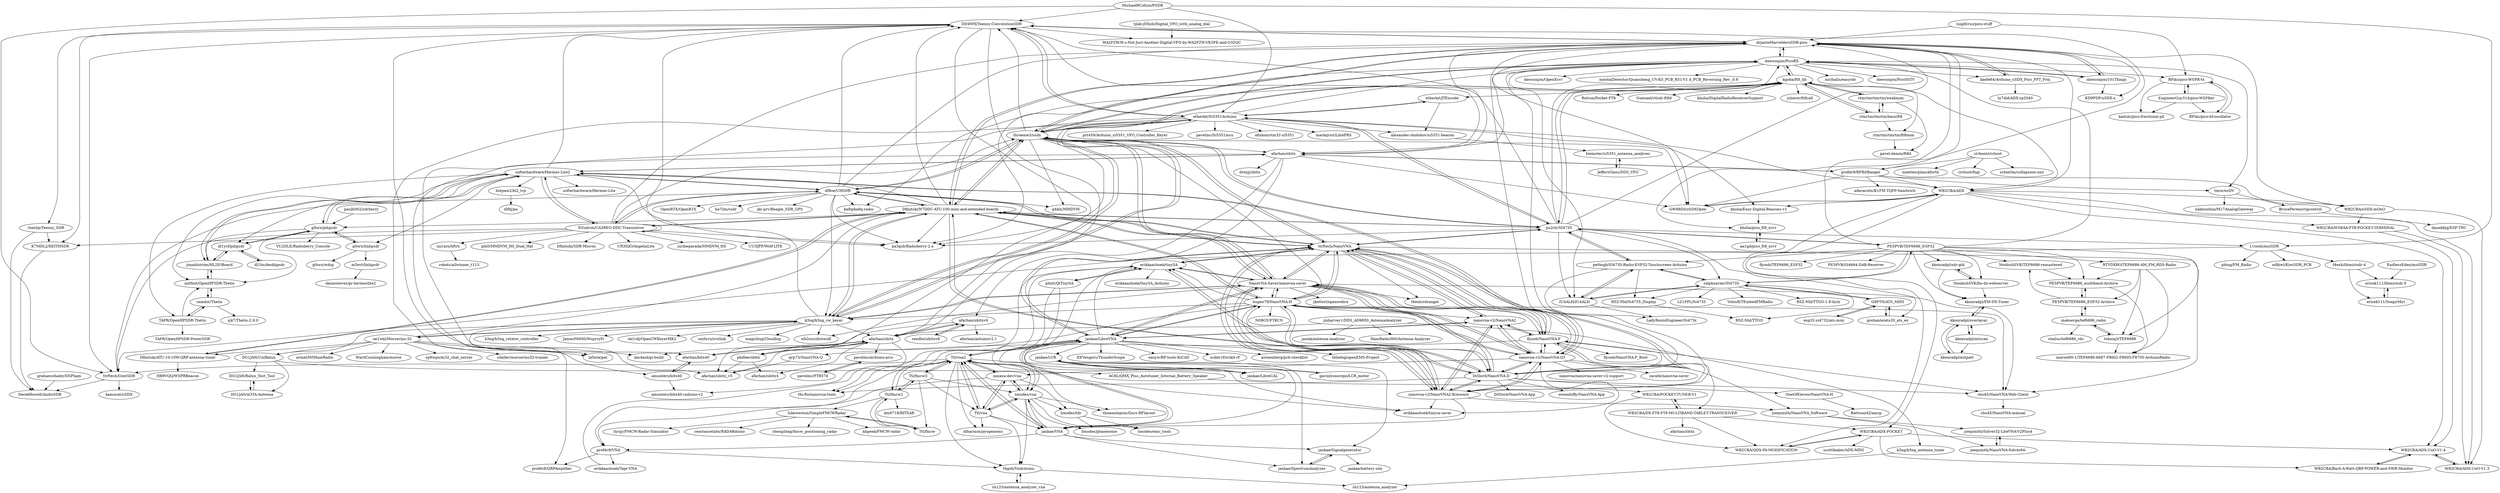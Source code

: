 digraph G {
"ttrftech/CentSDR" -> "kamocat/uSDX"
"ttrftech/CentSDR" -> "DerekRowell/AudioSDR"
"xaxaxa-dev/vna" -> "Ttl/vna2"
"xaxaxa-dev/vna" -> "loxodes/vna"
"xaxaxa-dev/vna" -> "Ttl/vna"
"xaxaxa-dev/vna" -> "profdc9/VNA"
"xaxaxa-dev/vna" -> "loxodes/tdr"
"loxodes/tdr" -> "loxodes/emc_tools"
"loxodes/tdr" -> "loxodes/phasenoise"
"kgoba/ft8_lib" -> "rtmrtmrtmrtm/weakmon"
"kgoba/ft8_lib" -> "rtmrtmrtmrtm/basicft8"
"kgoba/ft8_lib" -> "Rotron/Pocket-FT8"
"kgoba/ft8_lib" -> "Guenael/rtlsdr-ft8d"
"kgoba/ft8_lib" -> "WB2CBA/ADX"
"kgoba/ft8_lib" -> "dawsonjon/PicoRX"
"kgoba/ft8_lib" -> "rtmrtmrtmrtm/ft8mon"
"kgoba/ft8_lib" -> "etherkit/JTEncode"
"kgoba/ft8_lib" -> "ka9q/ka9q-radio" ["e"=1]
"kgoba/ft8_lib" -> "threeme3/usdx"
"kgoba/ft8_lib" -> "kholia/DigitalRadioReceiverSupport"
"kgoba/ft8_lib" -> "pu2clr/SI4735"
"kgoba/ft8_lib" -> "jsherer/ft8call"
"Ttl/fmcw3" -> "Ttl/vna2"
"Ttl/fmcw3" -> "Ttl/fmcw"
"Ttl/fmcw3" -> "Ttl/fmcw2"
"Ttl/fmcw3" -> "loxodes/vna"
"Ttl/fmcw3" -> "Ttl/vna"
"jankae/SpectrumAnalyzer" -> "jankae/Signalgenerator"
"jankae/Signalgenerator" -> "jankae/SpectrumAnalyzer"
"jankae/Signalgenerator" -> "jankae/battery-sim"
"threeme3/usdx" -> "ArjanteMarvelde/uSDR-pico"
"threeme3/usdx" -> "Dfinitski/N7DDC-ATU-100-mini-and-extended-boards"
"threeme3/usdx" -> "pu2clr/SI4735"
"threeme3/usdx" -> "df8oe/UHSDR"
"threeme3/usdx" -> "pa3gsb/Radioberry-2.x" ["e"=1]
"threeme3/usdx" -> "GW8RDI/uSDXOpen"
"threeme3/usdx" -> "k3ng/k3ng_cw_keyer"
"threeme3/usdx" -> "ttrftech/NanoVNA"
"threeme3/usdx" -> "DD4WH/Teensy-ConvolutionSDR"
"threeme3/usdx" -> "dawsonjon/PicoRX"
"threeme3/usdx" -> "etherkit/Si5351Arduino"
"threeme3/usdx" -> "g4klx/MMDVM" ["e"=1]
"threeme3/usdx" -> "NanoVNA-Saver/nanovna-saver"
"threeme3/usdx" -> "kgoba/ft8_lib"
"threeme3/usdx" -> "afarhan/sbitx"
"Dfinitski/N7DDC-ATU-100-mini-and-extended-boards" -> "Dfinitski/ATU-10-10W-QRP-antenna-tuner"
"Dfinitski/N7DDC-ATU-100-mini-and-extended-boards" -> "threeme3/usdx"
"Dfinitski/N7DDC-ATU-100-mini-and-extended-boards" -> "df8oe/UHSDR"
"Dfinitski/N7DDC-ATU-100-mini-and-extended-boards" -> "k3ng/k3ng_cw_keyer"
"Dfinitski/N7DDC-ATU-100-mini-and-extended-boards" -> "ArjanteMarvelde/uSDR-pico"
"Dfinitski/N7DDC-ATU-100-mini-and-extended-boards" -> "pa3gsb/Radioberry-2.x" ["e"=1]
"Dfinitski/N7DDC-ATU-100-mini-and-extended-boards" -> "ttrftech/NanoVNA"
"Dfinitski/N7DDC-ATU-100-mini-and-extended-boards" -> "hugen79/NanoVNA-H"
"Dfinitski/N7DDC-ATU-100-mini-and-extended-boards" -> "g0orx/pihpsdr"
"Dfinitski/N7DDC-ATU-100-mini-and-extended-boards" -> "NanoVNA-Saver/nanovna-saver"
"Dfinitski/N7DDC-ATU-100-mini-and-extended-boards" -> "DD4WH/Teensy-ConvolutionSDR"
"Dfinitski/N7DDC-ATU-100-mini-and-extended-boards" -> "DiSlord/NanoVNA-D"
"Dfinitski/N7DDC-ATU-100-mini-and-extended-boards" -> "pu2clr/SI4735"
"Dfinitski/N7DDC-ATU-100-mini-and-extended-boards" -> "XGudron/UA3REO-DDC-Transceiver"
"Dfinitski/N7DDC-ATU-100-mini-and-extended-boards" -> "softerhardware/Hermes-Lite2"
"hugen79/NanoVNA-H" -> "ttrftech/NanoVNA"
"hugen79/NanoVNA-H" -> "DiSlord/NanoVNA-D"
"hugen79/NanoVNA-H" -> "NanoVNA-Saver/nanovna-saver"
"hugen79/NanoVNA-H" -> "flyoob/NanoVNA-F"
"hugen79/NanoVNA-H" -> "nanovna-v2/NanoVNA-QT"
"hugen79/NanoVNA-H" -> "nanovna-v2/NanoVNA2-firmware"
"hugen79/NanoVNA-H" -> "cho45/NanoVNA-Web-Client"
"hugen79/NanoVNA-H" -> "Dfinitski/N7DDC-ATU-100-mini-and-extended-boards"
"hugen79/NanoVNA-H" -> "threeme3/usdx"
"hugen79/NanoVNA-H" -> "jankae/LibreVNA"
"hugen79/NanoVNA-H" -> "k3ng/k3ng_cw_keyer"
"hugen79/NanoVNA-H" -> "N0BOY/FT8CN" ["e"=1]
"hugen79/NanoVNA-H" -> "nanovna-v2/NanoVNA2"
"hugen79/NanoVNA-H" -> "km4ack/pi-build" ["e"=1]
"hugen79/NanoVNA-H" -> "erikkaashoek/tinySA"
"jankae/LCR" -> "jankae/Signalgenerator"
"jankae/LCR" -> "jankae/SpectrumAnalyzer"
"jankae/LCR" -> "gavinlyonsrepo/LCR_meter"
"jankae/LCR" -> "jankae/LibreCAL"
"jankae/LCR" -> "jankae/VNA"
"11tools/msiSDR" -> "mfkiwl/KiwiSDR_PCB"
"11tools/msiSDR" -> "f4exb/libmirisdr-4"
"11tools/msiSDR" -> "pbing/FM_Radio"
"11tools/msiSDR" -> "ttrftech/CentSDR"
"oe1wkl/Morserino-32" -> "k3ng/k3ng_cw_keyer"
"oe1wkl/Morserino-32" -> "cdaller/morserino32-trainer"
"oe1wkl/Morserino-32" -> "armel/M5HamRadio" ["e"=1]
"oe1wkl/Morserino-32" -> "Dfinitski/N7DDC-ATU-100-mini-and-extended-boards"
"oe1wkl/Morserino-32" -> "la5nta/pat" ["e"=1]
"oe1wkl/Morserino-32" -> "WardCunningham/morse"
"oe1wkl/Morserino-32" -> "DG1JAN/UniBalun"
"oe1wkl/Morserino-32" -> "Dfinitski/ATU-10-10W-QRP-antenna-tuner"
"oe1wkl/Morserino-32" -> "km4ack/pi-build" ["e"=1]
"oe1wkl/Morserino-32" -> "sp9wpn/m32_chat_server"
"g0orx/linhpsdr" -> "m5evt/linhpsdr"
"g0orx/linhpsdr" -> "g0orx/pihpsdr"
"g0orx/linhpsdr" -> "g0orx/wdsp"
"XGudron/UA3REO-DDC-Transceiver" -> "UU5JPP/Wolf-LITE"
"XGudron/UA3REO-DDC-Transceiver" -> "ArjanteMarvelde/uSDR-pico"
"XGudron/UA3REO-DDC-Transceiver" -> "XGudron/UA3REO-DDC-Transceiver"
"XGudron/UA3REO-DDC-Transceiver" -> "ua1arn/hftrx"
"XGudron/UA3REO-DDC-Transceiver" -> "threeme3/usdx"
"XGudron/UA3REO-DDC-Transceiver" -> "ttrftech/CentSDR"
"XGudron/UA3REO-DDC-Transceiver" -> "df8oe/UHSDR"
"XGudron/UA3REO-DDC-Transceiver" -> "softerhardware/Hermes-Lite2"
"XGudron/UA3REO-DDC-Transceiver" -> "Dfinitski/N7DDC-ATU-100-mini-and-extended-boards"
"XGudron/UA3REO-DDC-Transceiver" -> "K7MDL2/KEITHSDR"
"XGudron/UA3REO-DDC-Transceiver" -> "pa3gsb/Radioberry-2.x" ["e"=1]
"XGudron/UA3REO-DDC-Transceiver" -> "phl0/MMDVM_HS_Dual_Hat" ["e"=1]
"XGudron/UA3REO-DDC-Transceiver" -> "Dfinitski/SDR-Micron"
"XGudron/UA3REO-DDC-Transceiver" -> "UR3IQO/AngeliaLite"
"XGudron/UA3REO-DDC-Transceiver" -> "juribeparada/MMDVM_HS" ["e"=1]
"flyoob/NanoVNA-F" -> "hugen79/NanoVNA-H"
"flyoob/NanoVNA-F" -> "ttrftech/NanoVNA"
"flyoob/NanoVNA-F" -> "nanovna-v2/NanoVNA2-firmware"
"flyoob/NanoVNA-F" -> "nanovna-v2/NanoVNA-QT"
"flyoob/NanoVNA-F" -> "NanoVNA-Saver/nanovna-saver"
"flyoob/NanoVNA-F" -> "flyoob/NanoVNA-F_Boot"
"flyoob/NanoVNA-F" -> "cho45/NanoVNA-Web-Client"
"flyoob/NanoVNA-F" -> "nanovna-v2/NanoVNA2"
"flyoob/NanoVNA-F" -> "qrp73/NanoVNA-Q"
"phdlee/ubitx" -> "afarhan/ubitx"
"phdlee/ubitx" -> "afarhan/ubitx_v5"
"phdlee/ubitx" -> "afarhan/ubitx4"
"kkonradpl/xdr-gtk" -> "kkonradpl/FM-DX-Tuner"
"kkonradpl/xdr-gtk" -> "NoobishSVK/fm-dx-webserver"
"profdc9/VNA" -> "erikkaashoek/Tapr-VNA"
"profdc9/VNA" -> "profdc9/QRPAmplifier"
"profdc9/VNA" -> "f4goh/VnArduino"
"dl1ycf/pihpsdr" -> "dl1bz/deskhpsdr"
"dl1ycf/pihpsdr" -> "jimahlstrom/HL2IOBoard"
"dl1ycf/pihpsdr" -> "g0orx/pihpsdr"
"ua1arn/hftrx" -> "robots/allwinner_t113"
"sh123/antenna_analyzer_vna" -> "f4goh/VnArduino"
"rtmrtmrtmrtm/basicft8" -> "rtmrtmrtmrtm/weakmon"
"rtmrtmrtmrtm/basicft8" -> "rtmrtmrtmrtm/ft8mon"
"rtmrtmrtmrtm/basicft8" -> "kgoba/ft8_lib"
"erikkaashoek/Tapr-VNA" -> "erikkaashoek/tinySA"
"makserge/tef6686_radio" -> "tehniq3/TEF6686"
"makserge/tef6686_radio" -> "stailus/tef6686_rds"
"makserge/tef6686_radio" -> "PE5PVB/TEF6686_ESP32-Archive"
"kkonradpl/antpatt" -> "kkonradpl/overlayaz"
"biemster/si5351_antenna_analyser" -> "JeffersGlass/DDS_VFO"
"civboot/civboot" -> "nineties/planckforth" ["e"=1]
"civboot/civboot" -> "civboot/fngi"
"civboot/civboot" -> "profdc9/RFBitBanger"
"civboot/civboot" -> "schierlm/collapseos-uxn"
"jankae/LibreVNA" -> "ttrftech/NanoVNA"
"jankae/LibreVNA" -> "jankae/VNA"
"jankae/LibreVNA" -> "Ttl/vna2"
"jankae/LibreVNA" -> "EEVengers/ThunderScope" ["e"=1]
"jankae/LibreVNA" -> "easyw/RF-tools-KiCAD" ["e"=1]
"jankae/LibreVNA" -> "jankae/LibreCAL"
"jankae/LibreVNA" -> "loxodes/vna"
"jankae/LibreVNA" -> "hugen79/NanoVNA-H"
"jankae/LibreVNA" -> "NanoVNA-Saver/nanovna-saver"
"jankae/LibreVNA" -> "nanovna-v2/NanoVNA2"
"jankae/LibreVNA" -> "scikit-rf/scikit-rf" ["e"=1]
"jankae/LibreVNA" -> "erikkaashoek/tinySA"
"jankae/LibreVNA" -> "azonenberg/pcb-checklist" ["e"=1]
"jankae/LibreVNA" -> "thliebig/openEMS-Project" ["e"=1]
"jankae/LibreVNA" -> "jankae/LCR"
"pu2clr/SI4735" -> "pe0mgb/SI4735-Radio-ESP32-Touchscreen-Arduino"
"pu2clr/SI4735" -> "threeme3/usdx"
"pu2clr/SI4735" -> "ralphxavier/SI4735"
"pu2clr/SI4735" -> "goshante/ats20_ats_ex"
"pu2clr/SI4735" -> "kgoba/ft8_lib"
"pu2clr/SI4735" -> "ttrftech/NanoVNA"
"pu2clr/SI4735" -> "IU4ALH/IU4ALH"
"pu2clr/SI4735" -> "11tools/msiSDR"
"pu2clr/SI4735" -> "etherkit/Si5351Arduino"
"pu2clr/SI4735" -> "PE5PVB/TEF6686_ESP32"
"pu2clr/SI4735" -> "Dfinitski/N7DDC-ATU-100-mini-and-extended-boards"
"pu2clr/SI4735" -> "pa3gsb/Radioberry-2.x" ["e"=1]
"pu2clr/SI4735" -> "dawsonjon/PicoRX"
"pu2clr/SI4735" -> "ArjanteMarvelde/uSDR-pico"
"pu2clr/SI4735" -> "DD4WH/Teensy-ConvolutionSDR"
"NanoVNA-Saver/nanovna-saver" -> "ttrftech/NanoVNA"
"NanoVNA-Saver/nanovna-saver" -> "hugen79/NanoVNA-H"
"NanoVNA-Saver/nanovna-saver" -> "nanovna-v2/NanoVNA-QT"
"NanoVNA-Saver/nanovna-saver" -> "DiSlord/NanoVNA-D"
"NanoVNA-Saver/nanovna-saver" -> "nanovna-v2/NanoVNA2-firmware"
"NanoVNA-Saver/nanovna-saver" -> "flyoob/NanoVNA-F"
"NanoVNA-Saver/nanovna-saver" -> "cho45/NanoVNA-Web-Client"
"NanoVNA-Saver/nanovna-saver" -> "k3ng/k3ng_cw_keyer"
"NanoVNA-Saver/nanovna-saver" -> "threeme3/usdx"
"NanoVNA-Saver/nanovna-saver" -> "Dfinitski/N7DDC-ATU-100-mini-and-extended-boards"
"NanoVNA-Saver/nanovna-saver" -> "erikkaashoek/tinySA"
"NanoVNA-Saver/nanovna-saver" -> "wb2osz/direwolf" ["e"=1]
"NanoVNA-Saver/nanovna-saver" -> "jketterl/openwebrx" ["e"=1]
"NanoVNA-Saver/nanovna-saver" -> "f4exb/sdrangel" ["e"=1]
"NanoVNA-Saver/nanovna-saver" -> "jankae/LibreVNA"
"nanovna-v2/NanoVNA-QT" -> "nanovna-v2/NanoVNA2-firmware"
"nanovna-v2/NanoVNA-QT" -> "nanovna-v2/NanoVNA2"
"nanovna-v2/NanoVNA-QT" -> "NanoVNA-Saver/nanovna-saver"
"nanovna-v2/NanoVNA-QT" -> "flyoob/NanoVNA-F"
"nanovna-v2/NanoVNA-QT" -> "hugen79/NanoVNA-H"
"nanovna-v2/NanoVNA-QT" -> "ttrftech/NanoVNA"
"nanovna-v2/NanoVNA-QT" -> "zarath/nanovna-saver"
"nanovna-v2/NanoVNA-QT" -> "DiSlord/NanoVNA-D"
"nanovna-v2/NanoVNA-QT" -> "nanovna/nanovna-saver-v2-support"
"nanovna-v2/NanoVNA-QT" -> "joeqsmith/NanoVNA_Software"
"nanovna-v2/NanoVNA-QT" -> "softerhardware/Hermes-Lite2"
"nanovna-v2/NanoVNA-QT" -> "xaxaxa-dev/vna"
"nanovna-v2/NanoVNA-QT" -> "erikkaashoek/tinysa-saver"
"DiSlord/NanoVNA-D" -> "hugen79/NanoVNA-H"
"DiSlord/NanoVNA-D" -> "NanoVNA-Saver/nanovna-saver"
"DiSlord/NanoVNA-D" -> "erikkaashoek/tinySA"
"DiSlord/NanoVNA-D" -> "ttrftech/NanoVNA"
"DiSlord/NanoVNA-D" -> "cho45/NanoVNA-Web-Client"
"DiSlord/NanoVNA-D" -> "nanovna-v2/NanoVNA2-firmware"
"DiSlord/NanoVNA-D" -> "DiSlord/NanoVNA-App"
"DiSlord/NanoVNA-D" -> "nanovna-v2/NanoVNA-QT"
"DiSlord/NanoVNA-D" -> "Dfinitski/N7DDC-ATU-100-mini-and-extended-boards"
"DiSlord/NanoVNA-D" -> "owenduffy/NanoVNA-App"
"DiSlord/NanoVNA-D" -> "flyoob/NanoVNA-F"
"DiSlord/NanoVNA-D" -> "OneOfEleven/NanoVNA-H"
"DiSlord/NanoVNA-D" -> "Ho-Ro/nanovna-tools"
"DiSlord/NanoVNA-D" -> "ArjanteMarvelde/uSDR-pico"
"nanovna-v2/NanoVNA2-firmware" -> "nanovna-v2/NanoVNA-QT"
"nanovna-v2/NanoVNA2-firmware" -> "nanovna-v2/NanoVNA2"
"nanovna-v2/NanoVNA2-firmware" -> "flyoob/NanoVNA-F"
"nanovna-v2/NanoVNA2-firmware" -> "ttrftech/NanoVNA"
"nanovna-v2/NanoVNA2-firmware" -> "NanoVNA-Saver/nanovna-saver"
"nanovna-v2/NanoVNA2-firmware" -> "hugen79/NanoVNA-H"
"nanovna-v2/NanoVNA2-firmware" -> "DiSlord/NanoVNA-D"
"nanovna-v2/NanoVNA2-firmware" -> "joeqsmith/NanoVNA_Software"
"nanovna-v2/NanoVNA2-firmware" -> "jankae/VNA"
"nanovna-v2/NanoVNA2-firmware" -> "erikkaashoek/tinysa-saver"
"rheslip/Teensy_SDR" -> "DerekRowell/AudioSDR"
"rheslip/Teensy_SDR" -> "K7MDL2/KEITHSDR"
"cho45/NanoVNA-Web-Client" -> "cho45/NanoVNA-manual"
"etherkit/Si5351Arduino" -> "etherkit/JTEncode"
"etherkit/Si5351Arduino" -> "DD4WH/Teensy-ConvolutionSDR"
"etherkit/Si5351Arduino" -> "amunters/bitx40"
"etherkit/Si5351Arduino" -> "k3ng/k3ng_cw_keyer"
"etherkit/Si5351Arduino" -> "prt459/Arduino_si5351_VFO_Controller_Keyer"
"etherkit/Si5351Arduino" -> "threeme3/usdx"
"etherkit/Si5351Arduino" -> "pavelmc/Si5351mcu"
"etherkit/Si5351Arduino" -> "afiskon/stm32-si5351"
"etherkit/Si5351Arduino" -> "WB2CBA/ADX"
"etherkit/Si5351Arduino" -> "pu2clr/SI4735"
"etherkit/Si5351Arduino" -> "markqvist/LibAPRS" ["e"=1]
"etherkit/Si5351Arduino" -> "afarhan/bitx40"
"etherkit/Si5351Arduino" -> "dawsonjon/PicoRX"
"etherkit/Si5351Arduino" -> "alexander-sholohov/si5351-beacon"
"etherkit/Si5351Arduino" -> "kholia/Easy-Digital-Beacons-v1"
"gavinlyonsrepo/LCR_meter" -> "jankae/LCR"
"jankae/VNA" -> "jankae/SpectrumAnalyzer"
"jankae/VNA" -> "loxodes/vna"
"jankae/VNA" -> "jankae/Signalgenerator"
"jankae/VNA" -> "Ttl/vna2"
"jankae/VNA" -> "jankae/LibreVNA"
"jankae/VNA" -> "profdc9/VNA"
"MichaelRColton/PSDR" -> "ttrftech/CentSDR"
"MichaelRColton/PSDR" -> "11tools/msiSDR"
"MichaelRColton/PSDR" -> "etherkit/Si5351Arduino"
"MichaelRColton/PSDR" -> "DD4WH/Teensy-ConvolutionSDR"
"erikkaashoek/tinySA" -> "erikkaashoek/tinysa-saver"
"erikkaashoek/tinySA" -> "g4ixt/QtTinySA"
"erikkaashoek/tinySA" -> "Ho-Ro/nanovna-tools"
"erikkaashoek/tinySA" -> "DiSlord/NanoVNA-D"
"erikkaashoek/tinySA" -> "ttrftech/NanoVNA"
"erikkaashoek/tinySA" -> "NanoVNA-Saver/nanovna-saver"
"erikkaashoek/tinySA" -> "erikkaashoek/tinySA_Arduino"
"afarhan/ubitxv6" -> "reedbn/ubitxv6"
"afarhan/ubitxv6" -> "afarhan/ubitx_v5"
"afarhan/ubitxv6" -> "afarhan/ubitx"
"afarhan/ubitxv6" -> "afarhan/antuinov2.1"
"nanovna-v2/NanoVNA2" -> "nanovna-v2/NanoVNA2-firmware"
"nanovna-v2/NanoVNA2" -> "nanovna-v2/NanoVNA-QT"
"nanovna-v2/NanoVNA2" -> "ttrftech/NanoVNA"
"nanovna-v2/NanoVNA2" -> "flyoob/NanoVNA-F"
"nanovna-v2/NanoVNA2" -> "jankae/LibreVNA"
"pe0mgb/SI4735-Radio-ESP32-Touchscreen-Arduino" -> "ralphxavier/SI4735"
"pe0mgb/SI4735-Radio-ESP32-Touchscreen-Arduino" -> "IU4ALH/IU4ALH"
"pe0mgb/SI4735-Radio-ESP32-Touchscreen-Arduino" -> "pu2clr/SI4735"
"pe0mgb/SI4735-Radio-ESP32-Touchscreen-Arduino" -> "LadyRoninEngineer/Si473x"
"pe0mgb/SI4735-Radio-ESP32-Touchscreen-Arduino" -> "RSZ-Nld/Si4735_Display"
"tjlab-jf3hzb/Digital_VFO_with_analog_dial" -> "WA2FZW/It-s-Not-Just-Another-Digital-VFO-by-WA2FZW-VK3PE-and-G3ZQC"
"Ttl/fmcw" -> "Ttl/fmcw2"
"Ttl/fmcw" -> "lukeweston/SimpleFMCWRadar"
"lukeweston/SimpleFMCWRadar" -> "liynjy/FMCW-Radar-Simulator" ["e"=1]
"lukeweston/SimpleFMCWRadar" -> "Ttl/fmcw"
"lukeweston/SimpleFMCWRadar" -> "reactancelabs/RADARduino"
"lukeweston/SimpleFMCWRadar" -> "chengzhag/fmcw_positioning_radar" ["e"=1]
"lukeweston/SimpleFMCWRadar" -> "khpeek/FMCW-radar" ["e"=1]
"reedbn/ubitxv6" -> "afarhan/ubitxv6"
"WB2CBA/Barb-A-Watt-QRP-POWER-and-SWR-Monitor" -> "WB2CBA/ADX-UnO-V1.4"
"tehniq3/TEF6686" -> "makserge/tef6686_radio"
"tehniq3/TEF6686" -> "marsel90-1/TEF6686-6687-F8602-F8605-F8705-ArduinoRadio"
"RSZ-Nld/Si4735_Display" -> "RSZ-Nld/TTGO"
"qrp73/NanoVNA-Q" -> "afarhan/ubitx_v5"
"m5evt/linhpsdr" -> "daniestevez/gr-hermeslite2"
"OneOfEleven/NanoVNA-H" -> "Battosai42/amcp"
"RTVDXRO/TEF6686-AM_FM_RDS-Radio" -> "marsel90-1/TEF6686-6687-F8602-F8605-F8705-ArduinoRadio"
"RTVDXRO/TEF6686-AM_FM_RDS-Radio" -> "PE5PVB/TEF6686_multiband-Archive"
"RTVDXRO/TEF6686-AM_FM_RDS-Radio" -> "tehniq3/TEF6686"
"RTVDXRO/TEF6686-AM_FM_RDS-Radio" -> "PE5PVB/TEF6686_ESP32-Archive"
"rtmrtmrtmrtm/ft8mon" -> "pavel-demin/ft8d"
"hotpaw2/hl2_tcp" -> "dl9lj/pa"
"grahamwhaley/DSPham" -> "DerekRowell/AudioSDR"
"luigifcruz/pico-stuff" -> "RPiks/pico-WSPR-tx"
"luigifcruz/pico-stuff" -> "ArjanteMarvelde/uSDR-pico"
"k3ng/k3ng_antenna_tuner" -> "sh123/antenna_analyzer"
"afarhan/sbitx" -> "drexjj/sbitx"
"afarhan/sbitx" -> "ArjanteMarvelde/uSDR-pico"
"afarhan/sbitx" -> "softerhardware/Hermes-Lite2"
"afarhan/sbitx" -> "GW8RDI/uSDXOpen"
"afarhan/sbitx" -> "afarhan/ubitxv6"
"afarhan/sbitx" -> "DD4WH/Teensy-ConvolutionSDR"
"afarhan/sbitx" -> "afarhan/ubitx"
"afarhan/sbitx" -> "profdc9/QRPAmplifier"
"afarhan/sbitx" -> "profdc9/RFBitBanger"
"paulh002/sdrberry" -> "g0orx/pihpsdr"
"kholia/Easy-Digital-Beacons-v1" -> "kholia/pico_ft8_xcvr"
"joeqsmith/NanoVNA_Software" -> "joeqsmith/Solver32-LiteVNA-V2Plus4"
"joeqsmith/NanoVNA_Software" -> "joeqsmith/NanoVNA-Solver64-"
"ralphxavier/SI4735" -> "VolosR/TEmbedFMRadio"
"ralphxavier/SI4735" -> "IU4ALH/IU4ALH"
"ralphxavier/SI4735" -> "pe0mgb/SI4735-Radio-ESP32-Touchscreen-Arduino"
"ralphxavier/SI4735" -> "RSZ-Nld/TTGO"
"ralphxavier/SI4735" -> "PE5PVB/TEF6686_ESP32"
"ralphxavier/SI4735" -> "G8PTN/ATS_MINI"
"ralphxavier/SI4735" -> "RSZ-Nld/TTGO-1.9-Inch"
"ralphxavier/SI4735" -> "LZ1PPL/Si4735"
"ralphxavier/SI4735" -> "RSZ-Nld/Si4735_Display"
"ArjanteMarvelde/uSDR-pico" -> "kaefe64/Arduino_uSDX_Pico_FFT_Proj"
"ArjanteMarvelde/uSDR-pico" -> "dawsonjon/PicoRX"
"ArjanteMarvelde/uSDR-pico" -> "KD9PDP/uSDX-x"
"ArjanteMarvelde/uSDR-pico" -> "threeme3/usdx"
"ArjanteMarvelde/uSDR-pico" -> "WB2CBA/uSDX-mOnO"
"ArjanteMarvelde/uSDR-pico" -> "WB2CBA/ADX"
"ArjanteMarvelde/uSDR-pico" -> "DD4WH/Teensy-ConvolutionSDR"
"ArjanteMarvelde/uSDR-pico" -> "GW8RDI/uSDXOpen"
"ArjanteMarvelde/uSDR-pico" -> "Dfinitski/N7DDC-ATU-100-mini-and-extended-boards"
"ArjanteMarvelde/uSDR-pico" -> "dawsonjon/101Things"
"ArjanteMarvelde/uSDR-pico" -> "kholia/pico_ft8_xcvr"
"K7MDL2/KEITHSDR" -> "DerekRowell/AudioSDR"
"Dfinitski/ATU-10-10W-QRP-antenna-tuner" -> "Dfinitski/N7DDC-ATU-100-mini-and-extended-boards"
"Dfinitski/ATU-10-10W-QRP-antenna-tuner" -> "HB9VQQ/WSPRBeacon"
"mi0bot/OpenHPSDR-Thetis" -> "jimahlstrom/HL2IOBoard"
"mi0bot/OpenHPSDR-Thetis" -> "ramdor/Thetis"
"f4goh/VnArduino" -> "sh123/antenna_analyzer_vna"
"f4goh/VnArduino" -> "sh123/antenna_analyzer"
"PE5PVB/TEF6686_ESP32-Archive" -> "PE5PVB/TEF6686_multiband-Archive"
"PE5PVB/TEF6686_ESP32-Archive" -> "makserge/tef6686_radio"
"PE5PVB/TEF6686_ESP32-Archive" -> "NoobishSVK/TEF6686-remastered"
"df8oe/UHSDR" -> "Dfinitski/N7DDC-ATU-100-mini-and-extended-boards"
"df8oe/UHSDR" -> "threeme3/usdx"
"df8oe/UHSDR" -> "DD4WH/Teensy-ConvolutionSDR"
"df8oe/UHSDR" -> "softerhardware/Hermes-Lite2"
"df8oe/UHSDR" -> "ArjanteMarvelde/uSDR-pico"
"df8oe/UHSDR" -> "pa3gsb/Radioberry-2.x" ["e"=1]
"df8oe/UHSDR" -> "XGudron/UA3REO-DDC-Transceiver"
"df8oe/UHSDR" -> "ttrftech/NanoVNA"
"df8oe/UHSDR" -> "OpenRTX/OpenRTX" ["e"=1]
"df8oe/UHSDR" -> "ttrftech/CentSDR"
"df8oe/UHSDR" -> "k3ng/k3ng_cw_keyer"
"df8oe/UHSDR" -> "ha7ilm/csdr" ["e"=1]
"df8oe/UHSDR" -> "ka9q/ka9q-radio" ["e"=1]
"df8oe/UHSDR" -> "jks-prv/Beagle_SDR_GPS" ["e"=1]
"df8oe/UHSDR" -> "g4klx/MMDVM" ["e"=1]
"profdc9/RFBitBanger" -> "GW8RDI/uSDXOpen"
"profdc9/RFBitBanger" -> "ArjanteMarvelde/uSDR-pico"
"profdc9/RFBitBanger" -> "afarhan/sbitx"
"profdc9/RFBitBanger" -> "WB2CBA/ADX"
"profdc9/RFBitBanger" -> "adecarolis/K1FM-TQFP-Sandwich"
"profdc9/RFBitBanger" -> "tmiw/ezDV"
"profdc9/RFBitBanger" -> "WB2CBA/uSDX-mOnO"
"ramdor/Thetis" -> "mi0bot/OpenHPSDR-Thetis"
"ramdor/Thetis" -> "TAPR/OpenHPSDR-Thetis"
"ramdor/Thetis" -> "sjk7/Thetis-2.9.0"
"tmiw/ezDV" -> "nakhonthai/M17AnalogGateway" ["e"=1]
"tmiw/ezDV" -> "BrucePerens/rigcontrol"
"IU4ALH/IU4ALH" -> "LadyRoninEngineer/Si473x"
"IU4ALH/IU4ALH" -> "ralphxavier/SI4735"
"IU4ALH/IU4ALH" -> "pe0mgb/SI4735-Radio-ESP32-Touchscreen-Arduino"
"kaefe64/Arduino_uSDX_Pico_FFT_Proj" -> "ArjanteMarvelde/uSDR-pico"
"kaefe64/Arduino_uSDX_Pico_FFT_Proj" -> "lu7did/ADX-rp2040"
"WB2CBA/uSDX-mOnO" -> "WB2CBA/W5BAA-FT8-POCKET-TERMINAL"
"WB2CBA/uSDX-mOnO" -> "WB2CBA/ADX-UnO-V1.3"
"WB2CBA/ADX" -> "WB2CBA/ADX-UnO-V1.3"
"WB2CBA/ADX" -> "WB2CBA/ADX-POCKET"
"WB2CBA/ADX" -> "WB2CBA/uSDX-mOnO"
"WB2CBA/ADX" -> "WB2CBA/W5BAA-FT8-POCKET-TERMINAL"
"WB2CBA/ADX" -> "WB2CBA/ADX-UnO-V1.4"
"WB2CBA/ADX" -> "GW8RDI/uSDXOpen"
"WB2CBA/ADX" -> "kholia/Easy-Digital-Beacons-v1"
"WB2CBA/ADX" -> "WB2CBA/QDX-PA-MODIFICATION"
"joeqsmith/NanoVNA-Solver64-" -> "joeqsmith/Solver32-LiteVNA-V2Plus4"
"Ttl/fmcw2" -> "Ttl/fmcw"
"Ttl/fmcw2" -> "dm6718/RITSAR" ["e"=1]
"Ttl/fmcw2" -> "Ttl/vna2"
"Ttl/fmcw2" -> "lukeweston/SimpleFMCWRadar"
"Ttl/fmcw2" -> "Ttl/fmcw3"
"EndlessEden/msiSDR" -> "ericek111/libmirisdr-5"
"jmharvey1/DDS_AD9850_AntennaAnalyzer" -> "jasiek/antenna-analyser"
"jmharvey1/DDS_AD9850_AntennaAnalyzer" -> "k3ng/k3ng_antenna_tuner"
"jmharvey1/DDS_AD9850_AntennaAnalyzer" -> "HamRadio360/Antenna-Analyzer"
"jmharvey1/DDS_AD9850_AntennaAnalyzer" -> "afarhan/ubitx"
"aa1gd/pico_ft8_xcvr" -> "kholia/pico_ft8_xcvr"
"kholia/pico_ft8_xcvr" -> "aa1gd/pico_ft8_xcvr"
"joeqsmith/Solver32-LiteVNA-V2Plus4" -> "joeqsmith/NanoVNA-Solver64-"
"jimahlstrom/HL2IOBoard" -> "mi0bot/OpenHPSDR-Thetis"
"jimahlstrom/HL2IOBoard" -> "dl1ycf/pihpsdr"
"jimahlstrom/HL2IOBoard" -> "softerhardware/Hermes-Lite2"
"etherkit/JTEncode" -> "etherkit/Si5351Arduino"
"etherkit/JTEncode" -> "alexander-sholohov/si5351-beacon"
"PE5PVB/TEF6686_multiband-Archive" -> "PE5PVB/TEF6686_ESP32-Archive"
"PE5PVB/TEF6686_multiband-Archive" -> "marsel90-1/TEF6686-6687-F8602-F8605-F8705-ArduinoRadio"
"ericek111/SoapyMiri" -> "ericek111/libmirisdr-5"
"BrucePerens/rigcontrol" -> "danak6jq/ESP-TNC"
"ericek111/libmirisdr-5" -> "ericek111/SoapyMiri"
"kkonradpl/overlayaz" -> "kkonradpl/antpatt"
"kkonradpl/overlayaz" -> "kkonradpl/mtscan"
"kkonradpl/overlayaz" -> "kkonradpl/FM-DX-Tuner"
"JeffersGlass/DDS_VFO" -> "biemster/si5351_antenna_analyser"
"loxodes/vna" -> "Ttl/vna2"
"loxodes/vna" -> "xaxaxa-dev/vna"
"loxodes/vna" -> "Ttl/vna"
"loxodes/vna" -> "jankae/VNA"
"loxodes/vna" -> "loxodes/emc_tools"
"loxodes/vna" -> "loxodes/tdr"
"loxodes/vna" -> "thomaslepoix/Qucs-RFlayout" ["e"=1]
"loxodes/vna" -> "loxodes/phasenoise"
"loxodes/vna" -> "f4goh/VnArduino"
"dawsonjon/PicoRX" -> "ArjanteMarvelde/uSDR-pico"
"dawsonjon/PicoRX" -> "dawsonjon/101Things"
"dawsonjon/PicoRX" -> "kaefe64/Arduino_uSDX_Pico_FFT_Proj"
"dawsonjon/PicoRX" -> "michalin/easysdr"
"dawsonjon/PicoRX" -> "dawsonjon/PicoSSTV"
"dawsonjon/PicoRX" -> "tmiw/ezDV"
"dawsonjon/PicoRX" -> "threeme3/usdx"
"dawsonjon/PicoRX" -> "kgoba/ft8_lib"
"dawsonjon/PicoRX" -> "RPiks/pico-WSPR-tx"
"dawsonjon/PicoRX" -> "WB2CBA/DX-FT8-FT8-MULTIBAND-TABLET-TRANSCEIVER"
"dawsonjon/PicoRX" -> "afarhan/sbitx"
"dawsonjon/PicoRX" -> "pa3gsb/Radioberry-2.x" ["e"=1]
"dawsonjon/PicoRX" -> "IU4ALH/IU4ALH"
"dawsonjon/PicoRX" -> "dawsonjon/OpenXcvr"
"dawsonjon/PicoRX" -> "mentalDetector/Quansheng_UV-K5_PCB_R51-V1.4_PCB_Reversing_Rev._0.9" ["e"=1]
"DG1JAN/Balun_Test_Tool" -> "DG1JAN/xOTA-Antenna"
"DG1JAN/xOTA-Antenna" -> "DG1JAN/Balun_Test_Tool"
"DG1JAN/UniBalun" -> "DG1JAN/Balun_Test_Tool"
"DG1JAN/UniBalun" -> "DG1JAN/xOTA-Antenna"
"DG1JAN/UniBalun" -> "AC8L/QMX_Plus_Autotuner_Internal_Battery_Speaker"
"g0orx/pihpsdr" -> "dl1ycf/pihpsdr"
"g0orx/pihpsdr" -> "g0orx/linhpsdr"
"g0orx/pihpsdr" -> "mi0bot/OpenHPSDR-Thetis"
"g0orx/pihpsdr" -> "jimahlstrom/HL2IOBoard"
"g0orx/pihpsdr" -> "softerhardware/Hermes-Lite2"
"g0orx/pihpsdr" -> "VU2DLE/Radioberry_Console"
"WB2CBA/W5BAA-FT8-POCKET-TERMINAL" -> "WB2CBA/ADX-UnO-V1.3"
"WB2CBA/W5BAA-FT8-POCKET-TERMINAL" -> "WB2CBA/ADX-UnO-V1.4"
"WB2CBA/ADX-UnO-V1.3" -> "WB2CBA/ADX-UnO-V1.4"
"WB2CBA/ADX-UnO-V1.4" -> "WB2CBA/ADX-UnO-V1.3"
"WB2CBA/ADX-UnO-V1.4" -> "WB2CBA/Barb-A-Watt-QRP-POWER-and-SWR-Monitor"
"NoobishSVK/TEF6686-remastered" -> "PE5PVB/TEF6686_multiband-Archive"
"alexander-sholohov/si5351-beacon" -> "biemster/si5351_antenna_analyser"
"Ttl/vna" -> "Ttl/vna2"
"Ttl/vna" -> "loxodes/vna"
"Ttl/vna" -> "xaxaxa-dev/vna"
"Ttl/vna" -> "f4goh/VnArduino"
"Ttl/vna" -> "jankae/VNA"
"Ttl/vna" -> "dlharmon/pyopenems" ["e"=1]
"PE5PVB/TEF6686_ESP32" -> "ralphxavier/SI4735"
"PE5PVB/TEF6686_ESP32" -> "NoobishSVK/TEF6686-remastered"
"PE5PVB/TEF6686_ESP32" -> "NoobishSVK/fm-dx-webserver"
"PE5PVB/TEF6686_ESP32" -> "kkonradpl/xdr-gtk"
"PE5PVB/TEF6686_ESP32" -> "flyoob/TEF6686_ESP32"
"PE5PVB/TEF6686_ESP32" -> "PE5PVB/SI4684-DAB-Receiver"
"PE5PVB/TEF6686_ESP32" -> "RTVDXRO/TEF6686-AM_FM_RDS-Radio"
"PE5PVB/TEF6686_ESP32" -> "PE5PVB/TEF6686_multiband-Archive"
"PE5PVB/TEF6686_ESP32" -> "kkonradpl/FM-DX-Tuner"
"PE5PVB/TEF6686_ESP32" -> "pu2clr/SI4735"
"PE5PVB/TEF6686_ESP32" -> "dawsonjon/PicoRX"
"PE5PVB/TEF6686_ESP32" -> "tehniq3/TEF6686"
"PE5PVB/TEF6686_ESP32" -> "DD4WH/Teensy-ConvolutionSDR"
"PE5PVB/TEF6686_ESP32" -> "pe0mgb/SI4735-Radio-ESP32-Touchscreen-Arduino"
"GW8RDI/uSDXOpen" -> "WB2CBA/ADX"
"g4ixt/QtTinySA" -> "Ho-Ro/nanovna-tools"
"g4ixt/QtTinySA" -> "erikkaashoek/tinySA"
"g4ixt/QtTinySA" -> "erikkaashoek/tinysa-saver"
"pavelmc/arduino-arcs" -> "pavelmc/FT857d"
"pavelmc/FT857d" -> "pavelmc/arduino-arcs"
"WB2CBA/QDX-PA-MODIFICATION" -> "WB2CBA/ADX-POCKET"
"WB2CBA/ADX-POCKET" -> "WB2CBA/ADX-UnO-V1.4"
"WB2CBA/ADX-POCKET" -> "WB2CBA/QDX-PA-MODIFICATION"
"WB2CBA/ADX-POCKET" -> "WB2CBA/Barb-A-Watt-QRP-POWER-and-SWR-Monitor"
"WB2CBA/ADX-POCKET" -> "scottlbaker/ADX-MINI"
"dawsonjon/101Things" -> "dawsonjon/PicoRX"
"dawsonjon/101Things" -> "ArjanteMarvelde/uSDR-pico"
"dawsonjon/101Things" -> "KD9PDP/uSDX-x"
"rtmrtmrtmrtm/weakmon" -> "pavel-demin/ft8d"
"rtmrtmrtmrtm/weakmon" -> "rtmrtmrtmrtm/basicft8"
"rtmrtmrtmrtm/weakmon" -> "kgoba/ft8_lib"
"kkonradpl/mtscan" -> "kkonradpl/overlayaz"
"kkonradpl/mtscan" -> "kkonradpl/antpatt"
"ttrftech/NanoVNA" -> "hugen79/NanoVNA-H"
"ttrftech/NanoVNA" -> "NanoVNA-Saver/nanovna-saver"
"ttrftech/NanoVNA" -> "flyoob/NanoVNA-F"
"ttrftech/NanoVNA" -> "jankae/LibreVNA"
"ttrftech/NanoVNA" -> "nanovna-v2/NanoVNA2-firmware"
"ttrftech/NanoVNA" -> "nanovna-v2/NanoVNA2"
"ttrftech/NanoVNA" -> "DiSlord/NanoVNA-D"
"ttrftech/NanoVNA" -> "erikkaashoek/tinySA"
"ttrftech/NanoVNA" -> "nanovna-v2/NanoVNA-QT"
"ttrftech/NanoVNA" -> "threeme3/usdx"
"ttrftech/NanoVNA" -> "Dfinitski/N7DDC-ATU-100-mini-and-extended-boards"
"ttrftech/NanoVNA" -> "cho45/NanoVNA-Web-Client"
"ttrftech/NanoVNA" -> "pu2clr/SI4735"
"ttrftech/NanoVNA" -> "df8oe/UHSDR"
"ttrftech/NanoVNA" -> "f4exb/sdrangel" ["e"=1]
"k3ng/k3ng_cw_keyer" -> "Dfinitski/N7DDC-ATU-100-mini-and-extended-boards"
"k3ng/k3ng_cw_keyer" -> "oe1wkl/Morserino-32"
"k3ng/k3ng_cw_keyer" -> "k3ng/k3ng_rotator_controller" ["e"=1]
"k3ng/k3ng_cw_keyer" -> "JamesP6000/WsprryPi" ["e"=1]
"k3ng/k3ng_cw_keyer" -> "threeme3/usdx"
"k3ng/k3ng_cw_keyer" -> "etherkit/Si5351Arduino"
"k3ng/k3ng_cw_keyer" -> "DD4WH/Teensy-ConvolutionSDR"
"k3ng/k3ng_cw_keyer" -> "afarhan/ubitx"
"k3ng/k3ng_cw_keyer" -> "NanoVNA-Saver/nanovna-saver"
"k3ng/k3ng_cw_keyer" -> "DG1JAN/UniBalun"
"k3ng/k3ng_cw_keyer" -> "ok1cdj/OpenCWKeyerMK2"
"k3ng/k3ng_cw_keyer" -> "sm0svx/svxlink" ["e"=1]
"k3ng/k3ng_cw_keyer" -> "magicbug/Cloudlog" ["e"=1]
"k3ng/k3ng_cw_keyer" -> "la5nta/pat" ["e"=1]
"k3ng/k3ng_cw_keyer" -> "wb2osz/direwolf" ["e"=1]
"RPiks/pico-WSPR-tx" -> "RPiks/pico-hf-oscillator"
"RPiks/pico-WSPR-tx" -> "EngineerGuy314/pico-WSPRer"
"RPiks/pico-WSPR-tx" -> "kaduhi/pico-fractional-pll"
"afarhan/bitx40" -> "amunters/bitx40"
"afarhan/bitx40" -> "afarhan/ubitx"
"kkonradpl/FM-DX-Tuner" -> "kkonradpl/overlayaz"
"NoobishSVK/fm-dx-webserver" -> "kkonradpl/FM-DX-Tuner"
"NoobishSVK/fm-dx-webserver" -> "kkonradpl/xdr-gtk"
"RPiks/pico-hf-oscillator" -> "RPiks/pico-WSPR-tx"
"DD4WH/Teensy-ConvolutionSDR" -> "K7MDL2/KEITHSDR"
"DD4WH/Teensy-ConvolutionSDR" -> "rheslip/Teensy_SDR"
"DD4WH/Teensy-ConvolutionSDR" -> "phdlee/ubitx"
"DD4WH/Teensy-ConvolutionSDR" -> "ttrftech/CentSDR"
"DD4WH/Teensy-ConvolutionSDR" -> "afarhan/ubitx_v5"
"DD4WH/Teensy-ConvolutionSDR" -> "etherkit/Si5351Arduino"
"DD4WH/Teensy-ConvolutionSDR" -> "ArjanteMarvelde/uSDR-pico"
"DD4WH/Teensy-ConvolutionSDR" -> "afarhan/ubitx"
"DD4WH/Teensy-ConvolutionSDR" -> "WA2FZW/It-s-Not-Just-Another-Digital-VFO-by-WA2FZW-VK3PE-and-G3ZQC"
"softerhardware/Hermes-Lite2" -> "jimahlstrom/HL2IOBoard"
"softerhardware/Hermes-Lite2" -> "pa3gsb/Radioberry-2.x" ["e"=1]
"softerhardware/Hermes-Lite2" -> "g0orx/pihpsdr"
"softerhardware/Hermes-Lite2" -> "softerhardware/Hermes-Lite"
"softerhardware/Hermes-Lite2" -> "mi0bot/OpenHPSDR-Thetis"
"softerhardware/Hermes-Lite2" -> "TAPR/OpenHPSDR-Thetis"
"softerhardware/Hermes-Lite2" -> "dl1ycf/pihpsdr"
"softerhardware/Hermes-Lite2" -> "afarhan/sbitx"
"softerhardware/Hermes-Lite2" -> "df8oe/UHSDR"
"softerhardware/Hermes-Lite2" -> "g0orx/linhpsdr"
"softerhardware/Hermes-Lite2" -> "hotpaw2/hl2_tcp"
"softerhardware/Hermes-Lite2" -> "nanovna-v2/NanoVNA-QT"
"softerhardware/Hermes-Lite2" -> "DD4WH/Teensy-ConvolutionSDR"
"softerhardware/Hermes-Lite2" -> "XGudron/UA3REO-DDC-Transceiver"
"goshante/ats20_ats_ex" -> "G8PTN/ATS_MINI"
"EngineerGuy314/pico-WSPRer" -> "RPiks/pico-WSPR-tx"
"EngineerGuy314/pico-WSPRer" -> "kaduhi/pico-fractional-pll"
"EngineerGuy314/pico-WSPRer" -> "RPiks/pico-hf-oscillator"
"f4exb/libmirisdr-4" -> "ericek111/SoapyMiri"
"f4exb/libmirisdr-4" -> "ericek111/libmirisdr-5"
"Ttl/vna2" -> "Ttl/vna"
"Ttl/vna2" -> "loxodes/vna"
"Ttl/vna2" -> "xaxaxa-dev/vna"
"Ttl/vna2" -> "jankae/VNA"
"Ttl/vna2" -> "Ttl/fmcw3"
"Ttl/vna2" -> "profdc9/VNA"
"Ttl/vna2" -> "jankae/LibreVNA"
"Ttl/vna2" -> "Ttl/fmcw2"
"Ttl/vna2" -> "jankae/LibreCAL"
"Ttl/vna2" -> "dlharmon/pyopenems" ["e"=1]
"Ttl/vna2" -> "ttrftech/CentSDR"
"Ttl/vna2" -> "f4goh/VnArduino"
"Ttl/vna2" -> "thomaslepoix/Qucs-RFlayout" ["e"=1]
"AC8L/QMX_Plus_Autotuner_Internal_Battery_Speaker" -> "WB2CBA/POCKET-TUNER-V1"
"amunters/bitx40" -> "afarhan/bitx40"
"amunters/bitx40" -> "amunters/bitx40-raduino-v2"
"WB2CBA/DX-FT8-FT8-MULTIBAND-TABLET-TRANSCEIVER" -> "WB2CBA/POCKET-TUNER-V1"
"WB2CBA/DX-FT8-FT8-MULTIBAND-TABLET-TRANSCEIVER" -> "WB2CBA/ADX-POCKET"
"WB2CBA/DX-FT8-FT8-MULTIBAND-TABLET-TRANSCEIVER" -> "afarhan/zbitx"
"WB2CBA/DX-FT8-FT8-MULTIBAND-TABLET-TRANSCEIVER" -> "WB2CBA/QDX-PA-MODIFICATION"
"TAPR/OpenHPSDR-Thetis" -> "ramdor/Thetis"
"TAPR/OpenHPSDR-Thetis" -> "mi0bot/OpenHPSDR-Thetis"
"TAPR/OpenHPSDR-Thetis" -> "TAPR/OpenHPSDR-PowerSDR"
"afarhan/ubitx" -> "phdlee/ubitx"
"afarhan/ubitx" -> "afarhan/bitx40"
"afarhan/ubitx" -> "afarhan/ubitx_v5"
"afarhan/ubitx" -> "afarhan/ubitx4"
"afarhan/ubitx" -> "pavelmc/arduino-arcs"
"afarhan/ubitx" -> "amunters/bitx40-raduino-v2"
"afarhan/ubitx" -> "afarhan/ubitxv6"
"WB2CBA/POCKET-TUNER-V1" -> "WB2CBA/QDX-PA-MODIFICATION"
"WB2CBA/POCKET-TUNER-V1" -> "WB2CBA/DX-FT8-FT8-MULTIBAND-TABLET-TRANSCEIVER"
"dl1bz/deskhpsdr" -> "dl1ycf/pihpsdr"
"G8PTN/ATS_MINI" -> "esp32-si4732/ats-mini"
"G8PTN/ATS_MINI" -> "ralphxavier/SI4735"
"G8PTN/ATS_MINI" -> "goshante/ats20_ats_ex"
"esp32-si4732/ats-mini" -> "G8PTN/ATS_MINI"
"ttrftech/CentSDR" ["l"="53.037,6.162"]
"kamocat/uSDX" ["l"="53.038,6.201"]
"DerekRowell/AudioSDR" ["l"="53.024,6.09"]
"xaxaxa-dev/vna" ["l"="52.882,6.162"]
"Ttl/vna2" ["l"="52.885,6.186"]
"loxodes/vna" ["l"="52.864,6.175"]
"Ttl/vna" ["l"="52.862,6.194"]
"profdc9/VNA" ["l"="52.913,6.18"]
"loxodes/tdr" ["l"="52.847,6.149"]
"loxodes/emc_tools" ["l"="52.827,6.151"]
"loxodes/phasenoise" ["l"="52.832,6.165"]
"kgoba/ft8_lib" ["l"="53.085,6.031"]
"rtmrtmrtmrtm/weakmon" ["l"="53.061,6.001"]
"rtmrtmrtmrtm/basicft8" ["l"="53.076,6.004"]
"Rotron/Pocket-FT8" ["l"="53.071,5.969"]
"Guenael/rtlsdr-ft8d" ["l"="53.092,5.991"]
"WB2CBA/ADX" ["l"="53.136,6.046"]
"dawsonjon/PicoRX" ["l"="53.12,6.06"]
"rtmrtmrtmrtm/ft8mon" ["l"="53.065,5.987"]
"etherkit/JTEncode" ["l"="53.102,6.046"]
"ka9q/ka9q-radio" ["l"="52.762,5.563"]
"threeme3/usdx" ["l"="53.065,6.101"]
"kholia/DigitalRadioReceiverSupport" ["l"="53.042,5.993"]
"pu2clr/SI4735" ["l"="53.117,6.114"]
"jsherer/ft8call" ["l"="53.085,5.979"]
"Ttl/fmcw3" ["l"="52.835,6.193"]
"Ttl/fmcw" ["l"="52.796,6.21"]
"Ttl/fmcw2" ["l"="52.823,6.21"]
"jankae/SpectrumAnalyzer" ["l"="52.902,6.241"]
"jankae/Signalgenerator" ["l"="52.888,6.252"]
"jankae/battery-sim" ["l"="52.881,6.279"]
"ArjanteMarvelde/uSDR-pico" ["l"="53.086,6.087"]
"Dfinitski/N7DDC-ATU-100-mini-and-extended-boards" ["l"="53.041,6.141"]
"df8oe/UHSDR" ["l"="53.045,6.125"]
"pa3gsb/Radioberry-2.x" ["l"="52.692,5.64"]
"GW8RDI/uSDXOpen" ["l"="53.115,6.079"]
"k3ng/k3ng_cw_keyer" ["l"="53.066,6.145"]
"ttrftech/NanoVNA" ["l"="53.005,6.134"]
"DD4WH/Teensy-ConvolutionSDR" ["l"="53.08,6.124"]
"etherkit/Si5351Arduino" ["l"="53.107,6.094"]
"g4klx/MMDVM" ["l"="52.651,5.701"]
"NanoVNA-Saver/nanovna-saver" ["l"="52.994,6.114"]
"afarhan/sbitx" ["l"="53.096,6.128"]
"Dfinitski/ATU-10-10W-QRP-antenna-tuner" ["l"="53.054,6.19"]
"hugen79/NanoVNA-H" ["l"="52.983,6.134"]
"g0orx/pihpsdr" ["l"="53.029,6.228"]
"DiSlord/NanoVNA-D" ["l"="52.984,6.149"]
"XGudron/UA3REO-DDC-Transceiver" ["l"="53.028,6.11"]
"softerhardware/Hermes-Lite2" ["l"="53.025,6.18"]
"flyoob/NanoVNA-F" ["l"="52.971,6.12"]
"nanovna-v2/NanoVNA-QT" ["l"="52.964,6.139"]
"nanovna-v2/NanoVNA2-firmware" ["l"="52.95,6.132"]
"cho45/NanoVNA-Web-Client" ["l"="52.971,6.097"]
"jankae/LibreVNA" ["l"="52.932,6.165"]
"N0BOY/FT8CN" ["l"="52.798,5.636"]
"nanovna-v2/NanoVNA2" ["l"="52.96,6.156"]
"km4ack/pi-build" ["l"="52.669,5.547"]
"erikkaashoek/tinySA" ["l"="52.957,6.121"]
"jankae/LCR" ["l"="52.886,6.231"]
"gavinlyonsrepo/LCR_meter" ["l"="52.862,6.259"]
"jankae/LibreCAL" ["l"="52.909,6.213"]
"jankae/VNA" ["l"="52.899,6.196"]
"11tools/msiSDR" ["l"="53.113,6.215"]
"mfkiwl/KiwiSDR_PCB" ["l"="53.123,6.253"]
"f4exb/libmirisdr-4" ["l"="53.154,6.29"]
"pbing/FM_Radio" ["l"="53.141,6.252"]
"oe1wkl/Morserino-32" ["l"="53.079,6.199"]
"cdaller/morserino32-trainer" ["l"="53.092,6.225"]
"armel/M5HamRadio" ["l"="52.475,5.467"]
"la5nta/pat" ["l"="52.669,5.609"]
"WardCunningham/morse" ["l"="53.095,6.249"]
"DG1JAN/UniBalun" ["l"="53.124,6.193"]
"sp9wpn/m32_chat_server" ["l"="53.079,6.227"]
"g0orx/linhpsdr" ["l"="53.032,6.256"]
"m5evt/linhpsdr" ["l"="53.034,6.307"]
"g0orx/wdsp" ["l"="53.025,6.293"]
"UU5JPP/Wolf-LITE" ["l"="53.018,6.066"]
"ua1arn/hftrx" ["l"="52.984,6.042"]
"K7MDL2/KEITHSDR" ["l"="53.042,6.093"]
"phl0/MMDVM_HS_Dual_Hat" ["l"="52.624,5.709"]
"Dfinitski/SDR-Micron" ["l"="52.997,6.069"]
"UR3IQO/AngeliaLite" ["l"="53.011,6.082"]
"juribeparada/MMDVM_HS" ["l"="52.638,5.694"]
"flyoob/NanoVNA-F_Boot" ["l"="52.953,6.083"]
"qrp73/NanoVNA-Q" ["l"="53.024,6.152"]
"phdlee/ubitx" ["l"="53.113,6.158"]
"afarhan/ubitx" ["l"="53.116,6.176"]
"afarhan/ubitx_v5" ["l"="53.093,6.156"]
"afarhan/ubitx4" ["l"="53.136,6.167"]
"kkonradpl/xdr-gtk" ["l"="53.215,6.175"]
"kkonradpl/FM-DX-Tuner" ["l"="53.236,6.19"]
"NoobishSVK/fm-dx-webserver" ["l"="53.217,6.189"]
"erikkaashoek/Tapr-VNA" ["l"="52.912,6.142"]
"profdc9/QRPAmplifier" ["l"="53.003,6.169"]
"f4goh/VnArduino" ["l"="52.883,6.213"]
"dl1ycf/pihpsdr" ["l"="53.005,6.225"]
"dl1bz/deskhpsdr" ["l"="52.986,6.242"]
"jimahlstrom/HL2IOBoard" ["l"="53.017,6.214"]
"robots/allwinner_t113" ["l"="52.966,6.017"]
"sh123/antenna_analyzer_vna" ["l"="52.861,6.23"]
"makserge/tef6686_radio" ["l"="53.29,6.159"]
"tehniq3/TEF6686" ["l"="53.262,6.158"]
"stailus/tef6686_rds" ["l"="53.316,6.163"]
"PE5PVB/TEF6686_ESP32-Archive" ["l"="53.273,6.151"]
"kkonradpl/antpatt" ["l"="53.282,6.217"]
"kkonradpl/overlayaz" ["l"="53.262,6.211"]
"biemster/si5351_antenna_analyser" ["l"="53.105,5.969"]
"JeffersGlass/DDS_VFO" ["l"="53.102,5.946"]
"civboot/civboot" ["l"="53.256,6.017"]
"nineties/planckforth" ["l"="-24.715,-21.228"]
"civboot/fngi" ["l"="53.296,6.01"]
"profdc9/RFBitBanger" ["l"="53.157,6.073"]
"schierlm/collapseos-uxn" ["l"="53.283,5.986"]
"EEVengers/ThunderScope" ["l"="-19.721,-42.792"]
"easyw/RF-tools-KiCAD" ["l"="-18.979,-41.617"]
"scikit-rf/scikit-rf" ["l"="33.453,-4.912"]
"azonenberg/pcb-checklist" ["l"="-18.974,-41.669"]
"thliebig/openEMS-Project" ["l"="33.474,-4.936"]
"pe0mgb/SI4735-Radio-ESP32-Touchscreen-Arduino" ["l"="53.18,6.12"]
"ralphxavier/SI4735" ["l"="53.208,6.113"]
"goshante/ats20_ats_ex" ["l"="53.208,6.086"]
"IU4ALH/IU4ALH" ["l"="53.174,6.1"]
"PE5PVB/TEF6686_ESP32" ["l"="53.197,6.144"]
"wb2osz/direwolf" ["l"="52.672,5.627"]
"jketterl/openwebrx" ["l"="54.293,4.791"]
"f4exb/sdrangel" ["l"="54.278,4.741"]
"zarath/nanovna-saver" ["l"="52.942,6.096"]
"nanovna/nanovna-saver-v2-support" ["l"="52.954,6.172"]
"joeqsmith/NanoVNA_Software" ["l"="52.9,6.11"]
"erikkaashoek/tinysa-saver" ["l"="52.923,6.121"]
"DiSlord/NanoVNA-App" ["l"="52.959,6.19"]
"owenduffy/NanoVNA-App" ["l"="52.978,6.187"]
"OneOfEleven/NanoVNA-H" ["l"="52.966,6.203"]
"Ho-Ro/nanovna-tools" ["l"="52.939,6.111"]
"rheslip/Teensy_SDR" ["l"="53.045,6.076"]
"cho45/NanoVNA-manual" ["l"="52.951,6.059"]
"amunters/bitx40" ["l"="53.146,6.135"]
"prt459/Arduino_si5351_VFO_Controller_Keyer" ["l"="53.151,6.097"]
"pavelmc/Si5351mcu" ["l"="53.157,6.055"]
"afiskon/stm32-si5351" ["l"="53.117,6.036"]
"markqvist/LibAPRS" ["l"="52.541,5.584"]
"afarhan/bitx40" ["l"="53.132,6.148"]
"alexander-sholohov/si5351-beacon" ["l"="53.105,6.021"]
"kholia/Easy-Digital-Beacons-v1" ["l"="53.137,6.079"]
"MichaelRColton/PSDR" ["l"="53.089,6.172"]
"g4ixt/QtTinySA" ["l"="52.92,6.096"]
"erikkaashoek/tinySA_Arduino" ["l"="52.93,6.076"]
"afarhan/ubitxv6" ["l"="53.14,6.182"]
"reedbn/ubitxv6" ["l"="53.161,6.194"]
"afarhan/antuinov2.1" ["l"="53.178,6.206"]
"LadyRoninEngineer/Si473x" ["l"="53.195,6.101"]
"RSZ-Nld/Si4735_Display" ["l"="53.214,6.128"]
"tjlab-jf3hzb/Digital_VFO_with_analog_dial" ["l"="53.015,6.012"]
"WA2FZW/It-s-Not-Just-Another-Digital-VFO-by-WA2FZW-VK3PE-and-G3ZQC" ["l"="53.042,6.053"]
"lukeweston/SimpleFMCWRadar" ["l"="52.777,6.224"]
"liynjy/FMCW-Radar-Simulator" ["l"="64.042,35.251"]
"reactancelabs/RADARduino" ["l"="52.75,6.232"]
"chengzhag/fmcw_positioning_radar" ["l"="64.001,35.269"]
"khpeek/FMCW-radar" ["l"="64.031,35.287"]
"WB2CBA/Barb-A-Watt-QRP-POWER-and-SWR-Monitor" ["l"="53.177,5.998"]
"WB2CBA/ADX-UnO-V1.4" ["l"="53.161,6.014"]
"marsel90-1/TEF6686-6687-F8602-F8605-F8705-ArduinoRadio" ["l"="53.27,6.173"]
"RSZ-Nld/TTGO" ["l"="53.232,6.121"]
"daniestevez/gr-hermeslite2" ["l"="53.034,6.335"]
"Battosai42/amcp" ["l"="52.95,6.227"]
"RTVDXRO/TEF6686-AM_FM_RDS-Radio" ["l"="53.249,6.167"]
"PE5PVB/TEF6686_multiband-Archive" ["l"="53.251,6.152"]
"pavel-demin/ft8d" ["l"="53.049,5.969"]
"hotpaw2/hl2_tcp" ["l"="52.991,6.213"]
"dl9lj/pa" ["l"="52.971,6.232"]
"grahamwhaley/DSPham" ["l"="53.01,6.048"]
"luigifcruz/pico-stuff" ["l"="53.122,5.988"]
"RPiks/pico-WSPR-tx" ["l"="53.146,5.96"]
"k3ng/k3ng_antenna_tuner" ["l"="53.003,6.29"]
"sh123/antenna_analyzer" ["l"="52.937,6.262"]
"drexjj/sbitx" ["l"="53.117,6.141"]
"paulh002/sdrberry" ["l"="53.046,6.284"]
"kholia/pico_ft8_xcvr" ["l"="53.133,6.098"]
"joeqsmith/Solver32-LiteVNA-V2Plus4" ["l"="52.876,6.083"]
"joeqsmith/NanoVNA-Solver64-" ["l"="52.869,6.097"]
"VolosR/TEmbedFMRadio" ["l"="53.251,6.12"]
"G8PTN/ATS_MINI" ["l"="53.239,6.086"]
"RSZ-Nld/TTGO-1.9-Inch" ["l"="53.234,6.105"]
"LZ1PPL/Si4735" ["l"="53.255,6.103"]
"kaefe64/Arduino_uSDX_Pico_FFT_Proj" ["l"="53.075,6.049"]
"KD9PDP/uSDX-x" ["l"="53.066,6.062"]
"WB2CBA/uSDX-mOnO" ["l"="53.141,6.058"]
"dawsonjon/101Things" ["l"="53.09,6.062"]
"HB9VQQ/WSPRBeacon" ["l"="53.059,6.232"]
"mi0bot/OpenHPSDR-Thetis" ["l"="53.004,6.241"]
"ramdor/Thetis" ["l"="52.981,6.272"]
"NoobishSVK/TEF6686-remastered" ["l"="53.242,6.141"]
"OpenRTX/OpenRTX" ["l"="52.687,5.664"]
"ha7ilm/csdr" ["l"="54.292,4.834"]
"jks-prv/Beagle_SDR_GPS" ["l"="54.166,4.703"]
"adecarolis/K1FM-TQFP-Sandwich" ["l"="53.194,6.063"]
"tmiw/ezDV" ["l"="53.188,6.027"]
"TAPR/OpenHPSDR-Thetis" ["l"="52.995,6.261"]
"sjk7/Thetis-2.9.0" ["l"="52.963,6.293"]
"nakhonthai/M17AnalogGateway" ["l"="52.751,5.757"]
"BrucePerens/rigcontrol" ["l"="53.218,5.988"]
"lu7did/ADX-rp2040" ["l"="53.049,6.025"]
"WB2CBA/W5BAA-FT8-POCKET-TERMINAL" ["l"="53.158,6.035"]
"WB2CBA/ADX-UnO-V1.3" ["l"="53.15,6.028"]
"WB2CBA/ADX-POCKET" ["l"="53.174,6.022"]
"WB2CBA/QDX-PA-MODIFICATION" ["l"="53.171,6.043"]
"dm6718/RITSAR" ["l"="41.041,23.363"]
"EndlessEden/msiSDR" ["l"="53.191,6.358"]
"ericek111/libmirisdr-5" ["l"="53.175,6.33"]
"jmharvey1/DDS_AD9850_AntennaAnalyzer" ["l"="53.078,6.279"]
"jasiek/antenna-analyser" ["l"="53.076,6.313"]
"HamRadio360/Antenna-Analyzer" ["l"="53.095,6.311"]
"aa1gd/pico_ft8_xcvr" ["l"="53.153,6.114"]
"ericek111/SoapyMiri" ["l"="53.168,6.314"]
"danak6jq/ESP-TNC" ["l"="53.232,5.966"]
"kkonradpl/mtscan" ["l"="53.276,6.231"]
"thomaslepoix/Qucs-RFlayout" ["l"="33.487,-4.963"]
"michalin/easysdr" ["l"="53.146,6.001"]
"dawsonjon/PicoSSTV" ["l"="53.123,6.014"]
"WB2CBA/DX-FT8-FT8-MULTIBAND-TABLET-TRANSCEIVER" ["l"="53.184,6.049"]
"dawsonjon/OpenXcvr" ["l"="53.136,6.022"]
"mentalDetector/Quansheng_UV-K5_PCB_R51-V1.4_PCB_Reversing_Rev._0.9" ["l"="52.947,5.623"]
"DG1JAN/Balun_Test_Tool" ["l"="53.146,6.211"]
"DG1JAN/xOTA-Antenna" ["l"="53.14,6.225"]
"AC8L/QMX_Plus_Autotuner_Internal_Battery_Speaker" ["l"="53.166,6.144"]
"VU2DLE/Radioberry_Console" ["l"="53.021,6.268"]
"dlharmon/pyopenems" ["l"="33.461,-4.974"]
"flyoob/TEF6686_ESP32" ["l"="53.222,6.151"]
"PE5PVB/SI4684-DAB-Receiver" ["l"="53.231,6.167"]
"pavelmc/arduino-arcs" ["l"="53.163,6.225"]
"pavelmc/FT857d" ["l"="53.183,6.245"]
"scottlbaker/ADX-MINI" ["l"="53.194,5.998"]
"k3ng/k3ng_rotator_controller" ["l"="52.794,5.546"]
"JamesP6000/WsprryPi" ["l"="52.574,5.651"]
"ok1cdj/OpenCWKeyerMK2" ["l"="53.065,6.173"]
"sm0svx/svxlink" ["l"="52.646,5.65"]
"magicbug/Cloudlog" ["l"="52.744,5.64"]
"RPiks/pico-hf-oscillator" ["l"="53.166,5.941"]
"EngineerGuy314/pico-WSPRer" ["l"="53.153,5.929"]
"kaduhi/pico-fractional-pll" ["l"="53.136,5.929"]
"softerhardware/Hermes-Lite" ["l"="53.004,6.201"]
"WB2CBA/POCKET-TUNER-V1" ["l"="53.184,6.077"]
"amunters/bitx40-raduino-v2" ["l"="53.151,6.163"]
"afarhan/zbitx" ["l"="53.215,6.035"]
"TAPR/OpenHPSDR-PowerSDR" ["l"="52.98,6.308"]
"esp32-si4732/ats-mini" ["l"="53.269,6.076"]
}